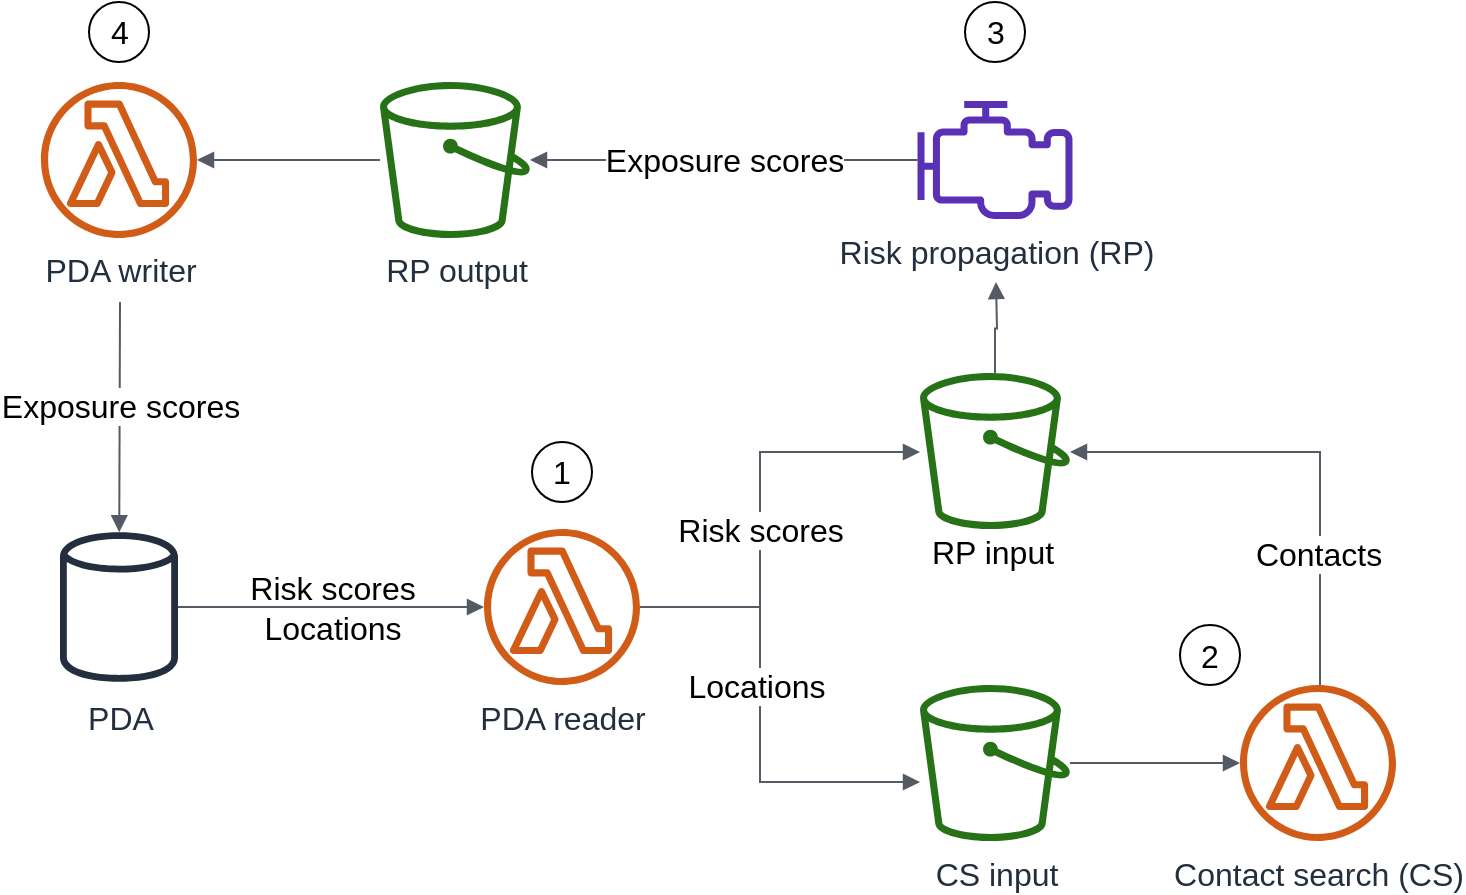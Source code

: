 <mxfile version="18.0.6" type="google"><diagram id="qhEDYycOODwrbHQeF30g" name="Page-1"><mxGraphModel grid="1" page="1" gridSize="10" guides="1" tooltips="1" connect="1" arrows="1" fold="1" pageScale="1" pageWidth="1100" pageHeight="850" math="0" shadow="0"><root><mxCell id="0"/><mxCell id="1" parent="0"/><mxCell id="t9F88-YRcLfq55HzCeWa-7" value="PDA" style="outlineConnect=0;fontColor=#232F3E;gradientColor=none;fillColor=#232F3E;strokeColor=none;dashed=0;verticalLabelPosition=bottom;verticalAlign=top;align=center;html=1;fontSize=16;fontStyle=0;aspect=fixed;pointerEvents=1;shape=mxgraph.aws4.generic_database;" vertex="1" parent="1"><mxGeometry x="290" y="413.5" width="59" height="78" as="geometry"/></mxCell><mxCell id="t9F88-YRcLfq55HzCeWa-9" value="PDA reader" style="outlineConnect=0;fontColor=#232F3E;gradientColor=none;fillColor=#D05C17;strokeColor=none;dashed=0;verticalLabelPosition=bottom;verticalAlign=top;align=center;html=1;fontSize=16;fontStyle=0;aspect=fixed;pointerEvents=1;shape=mxgraph.aws4.lambda_function;" vertex="1" parent="1"><mxGeometry x="502" y="413.5" width="78" height="78" as="geometry"/></mxCell><mxCell id="t9F88-YRcLfq55HzCeWa-10" value="PDA writer" style="outlineConnect=0;fontColor=#232F3E;gradientColor=none;fillColor=#D05C17;strokeColor=none;dashed=0;verticalLabelPosition=bottom;verticalAlign=top;align=center;html=1;fontSize=16;fontStyle=0;aspect=fixed;pointerEvents=1;shape=mxgraph.aws4.lambda_function;" vertex="1" parent="1"><mxGeometry x="280.5" y="190" width="78" height="78" as="geometry"/></mxCell><mxCell id="t9F88-YRcLfq55HzCeWa-11" value="RP output" style="outlineConnect=0;fontColor=#232F3E;gradientColor=none;fillColor=#277116;strokeColor=none;dashed=0;verticalLabelPosition=bottom;verticalAlign=top;align=center;html=1;fontSize=16;fontStyle=0;aspect=fixed;pointerEvents=1;shape=mxgraph.aws4.bucket;" vertex="1" parent="1"><mxGeometry x="450" y="190" width="75" height="78" as="geometry"/></mxCell><mxCell id="t9F88-YRcLfq55HzCeWa-12" value="CS input" style="outlineConnect=0;fontColor=#232F3E;gradientColor=none;fillColor=#277116;strokeColor=none;dashed=0;verticalLabelPosition=bottom;verticalAlign=top;align=center;html=1;fontSize=16;fontStyle=0;aspect=fixed;pointerEvents=1;shape=mxgraph.aws4.bucket;" vertex="1" parent="1"><mxGeometry x="720" y="491.5" width="75" height="78" as="geometry"/></mxCell><mxCell id="t9F88-YRcLfq55HzCeWa-13" value="" style="outlineConnect=0;fontColor=#232F3E;gradientColor=none;fillColor=#277116;strokeColor=none;dashed=0;verticalLabelPosition=bottom;verticalAlign=top;align=center;html=1;fontSize=16;fontStyle=0;aspect=fixed;pointerEvents=1;shape=mxgraph.aws4.bucket;" vertex="1" parent="1"><mxGeometry x="720" y="335.5" width="75" height="78" as="geometry"/></mxCell><mxCell id="t9F88-YRcLfq55HzCeWa-14" value="Risk propagation (RP)" style="outlineConnect=0;fontColor=#232F3E;gradientColor=none;fillColor=#5A30B5;strokeColor=none;dashed=0;verticalLabelPosition=bottom;verticalAlign=top;align=center;html=1;fontSize=16;fontStyle=0;aspect=fixed;pointerEvents=1;shape=mxgraph.aws4.emr_engine;" vertex="1" parent="1"><mxGeometry x="718.5" y="199.5" width="78" height="59" as="geometry"/></mxCell><mxCell id="t9F88-YRcLfq55HzCeWa-15" value="Contact search (CS)" style="outlineConnect=0;fontColor=#232F3E;gradientColor=none;fillColor=#D05C17;strokeColor=none;dashed=0;verticalLabelPosition=bottom;verticalAlign=top;align=center;html=1;fontSize=16;fontStyle=0;aspect=fixed;pointerEvents=1;shape=mxgraph.aws4.lambda_function;" vertex="1" parent="1"><mxGeometry x="880" y="491.5" width="78" height="78" as="geometry"/></mxCell><mxCell id="t9F88-YRcLfq55HzCeWa-19" value="&lt;div style=&quot;font-size: 16px;&quot;&gt;Risk scores&lt;/div&gt;&lt;div style=&quot;font-size: 16px;&quot;&gt;Locations&lt;/div&gt;" style="html=1;endArrow=block;elbow=vertical;startArrow=none;endFill=1;strokeColor=#545B64;rounded=0;fontSize=16;labelBackgroundColor=none;" edge="1" parent="1" source="t9F88-YRcLfq55HzCeWa-7" target="t9F88-YRcLfq55HzCeWa-9"><mxGeometry width="100" relative="1" as="geometry"><mxPoint x="370.0" y="427.497" as="sourcePoint"/><mxPoint x="501" y="440.63" as="targetPoint"/></mxGeometry></mxCell><mxCell id="t9F88-YRcLfq55HzCeWa-21" value="" style="html=1;endArrow=block;elbow=vertical;startArrow=none;endFill=1;strokeColor=#545B64;rounded=0;fontSize=16;edgeStyle=orthogonalEdgeStyle;" edge="1" parent="1" source="t9F88-YRcLfq55HzCeWa-9" target="t9F88-YRcLfq55HzCeWa-13"><mxGeometry width="100" relative="1" as="geometry"><mxPoint x="509.0" y="407.497" as="sourcePoint"/><mxPoint x="640" y="420.63" as="targetPoint"/><Array as="points"><mxPoint x="640" y="453"/><mxPoint x="640" y="375"/></Array></mxGeometry></mxCell><mxCell id="7jrKsculUqFavGRRYiOX-9" value="Risk scores" style="edgeLabel;html=1;align=center;verticalAlign=middle;resizable=0;points=[];fontSize=16;" connectable="0" vertex="1" parent="t9F88-YRcLfq55HzCeWa-21"><mxGeometry x="-0.016" y="2" relative="1" as="geometry"><mxPoint x="2" y="8" as="offset"/></mxGeometry></mxCell><mxCell id="t9F88-YRcLfq55HzCeWa-24" value="" style="html=1;endArrow=block;elbow=vertical;startArrow=none;endFill=1;strokeColor=#545B64;rounded=0;fontSize=16;edgeStyle=orthogonalEdgeStyle;" edge="1" parent="1" source="t9F88-YRcLfq55HzCeWa-9" target="t9F88-YRcLfq55HzCeWa-12"><mxGeometry x="-0.231" y="10" width="100" relative="1" as="geometry"><mxPoint x="565.5" y="433.441" as="sourcePoint"/><mxPoint x="677.5" y="427.499" as="targetPoint"/><Array as="points"><mxPoint x="640" y="453"/><mxPoint x="640" y="540"/></Array><mxPoint y="1" as="offset"/></mxGeometry></mxCell><mxCell id="7jrKsculUqFavGRRYiOX-13" value="Locations" style="edgeLabel;html=1;align=center;verticalAlign=middle;resizable=0;points=[];fontSize=16;" connectable="0" vertex="1" parent="t9F88-YRcLfq55HzCeWa-24"><mxGeometry x="-0.143" y="-2" relative="1" as="geometry"><mxPoint y="2" as="offset"/></mxGeometry></mxCell><mxCell id="t9F88-YRcLfq55HzCeWa-26" value="" style="html=1;endArrow=block;elbow=vertical;startArrow=none;endFill=1;strokeColor=#545B64;rounded=0;fontSize=16;edgeStyle=orthogonalEdgeStyle;" edge="1" parent="1" source="t9F88-YRcLfq55HzCeWa-12" target="t9F88-YRcLfq55HzCeWa-15"><mxGeometry width="100" relative="1" as="geometry"><mxPoint x="751.5" y="559.501" as="sourcePoint"/><mxPoint x="863.5" y="631.989" as="targetPoint"/><Array as="points"/></mxGeometry></mxCell><mxCell id="t9F88-YRcLfq55HzCeWa-28" value="" style="html=1;endArrow=block;elbow=vertical;startArrow=none;endFill=1;strokeColor=#545B64;rounded=0;fontSize=16;edgeStyle=orthogonalEdgeStyle;" edge="1" parent="1" source="t9F88-YRcLfq55HzCeWa-15" target="t9F88-YRcLfq55HzCeWa-13"><mxGeometry width="100" relative="1" as="geometry"><mxPoint x="831.5" y="400.926" as="sourcePoint"/><mxPoint x="962.598" y="269.5" as="targetPoint"/><Array as="points"><mxPoint x="920" y="375"/></Array></mxGeometry></mxCell><mxCell id="7jrKsculUqFavGRRYiOX-10" value="Contacts" style="edgeLabel;html=1;align=center;verticalAlign=middle;resizable=0;points=[];fontSize=16;" connectable="0" vertex="1" parent="t9F88-YRcLfq55HzCeWa-28"><mxGeometry x="-0.134" y="-3" relative="1" as="geometry"><mxPoint x="-4" y="39" as="offset"/></mxGeometry></mxCell><mxCell id="t9F88-YRcLfq55HzCeWa-30" value="" style="html=1;endArrow=block;elbow=vertical;startArrow=none;endFill=1;strokeColor=#545B64;rounded=0;fontSize=16;edgeStyle=orthogonalEdgeStyle;" edge="1" parent="1" source="t9F88-YRcLfq55HzCeWa-13"><mxGeometry width="100" relative="1" as="geometry"><mxPoint x="916.5" y="279.5" as="sourcePoint"/><mxPoint x="758" y="290" as="targetPoint"/></mxGeometry></mxCell><mxCell id="t9F88-YRcLfq55HzCeWa-34" value="Exposure scores" style="html=1;endArrow=block;elbow=vertical;startArrow=none;endFill=1;strokeColor=#545B64;rounded=0;fontSize=16;edgeStyle=orthogonalEdgeStyle;" edge="1" parent="1" source="t9F88-YRcLfq55HzCeWa-14" target="t9F88-YRcLfq55HzCeWa-11"><mxGeometry width="100" relative="1" as="geometry"><mxPoint x="230" y="280.775" as="sourcePoint"/><mxPoint x="365" y="159.498" as="targetPoint"/></mxGeometry></mxCell><mxCell id="t9F88-YRcLfq55HzCeWa-36" value="" style="html=1;endArrow=block;elbow=vertical;startArrow=none;endFill=1;strokeColor=#545B64;rounded=0;fontSize=16;" edge="1" parent="1" source="t9F88-YRcLfq55HzCeWa-11" target="t9F88-YRcLfq55HzCeWa-10"><mxGeometry width="100" relative="1" as="geometry"><mxPoint x="215.116" y="225.573" as="sourcePoint"/><mxPoint x="80" y="219.504" as="targetPoint"/></mxGeometry></mxCell><mxCell id="t9F88-YRcLfq55HzCeWa-39" value="" style="html=1;endArrow=block;elbow=vertical;startArrow=none;endFill=1;strokeColor=#545B64;rounded=0;fontSize=16;" edge="1" parent="1" target="t9F88-YRcLfq55HzCeWa-7"><mxGeometry width="100" relative="1" as="geometry"><mxPoint x="320" y="300" as="sourcePoint"/><mxPoint x="290" y="403.706" as="targetPoint"/></mxGeometry></mxCell><mxCell id="7jrKsculUqFavGRRYiOX-6" value="Exposure scores" style="edgeLabel;html=1;align=center;verticalAlign=middle;resizable=0;points=[];fontSize=16;" connectable="0" vertex="1" parent="t9F88-YRcLfq55HzCeWa-39"><mxGeometry x="-0.099" relative="1" as="geometry"><mxPoint as="offset"/></mxGeometry></mxCell><mxCell id="9ijBeCgSzDQxHOq9SBEr-5" value="RP input" style="edgeLabel;html=1;align=center;verticalAlign=middle;resizable=0;points=[];fontSize=16;labelBackgroundColor=none;" vertex="1" connectable="0" parent="1"><mxGeometry x="756.0" y="424.998" as="geometry"/></mxCell><mxCell id="7NUaCAlfpBSANS8k2JsK-7" value="1" style="ellipse;whiteSpace=wrap;html=1;aspect=fixed;fontSize=16;" vertex="1" parent="1"><mxGeometry x="526" y="370" width="30" height="30" as="geometry"/></mxCell><mxCell id="7NUaCAlfpBSANS8k2JsK-8" value="2" style="ellipse;whiteSpace=wrap;html=1;aspect=fixed;fontSize=16;" vertex="1" parent="1"><mxGeometry x="850" y="461.5" width="30" height="30" as="geometry"/></mxCell><mxCell id="7NUaCAlfpBSANS8k2JsK-9" value="3" style="ellipse;whiteSpace=wrap;html=1;aspect=fixed;fontSize=16;" vertex="1" parent="1"><mxGeometry x="742.5" y="150" width="30" height="30" as="geometry"/></mxCell><mxCell id="7NUaCAlfpBSANS8k2JsK-10" value="4" style="ellipse;whiteSpace=wrap;html=1;aspect=fixed;fontSize=16;" vertex="1" parent="1"><mxGeometry x="304.5" y="150" width="30" height="30" as="geometry"/></mxCell></root></mxGraphModel></diagram></mxfile>